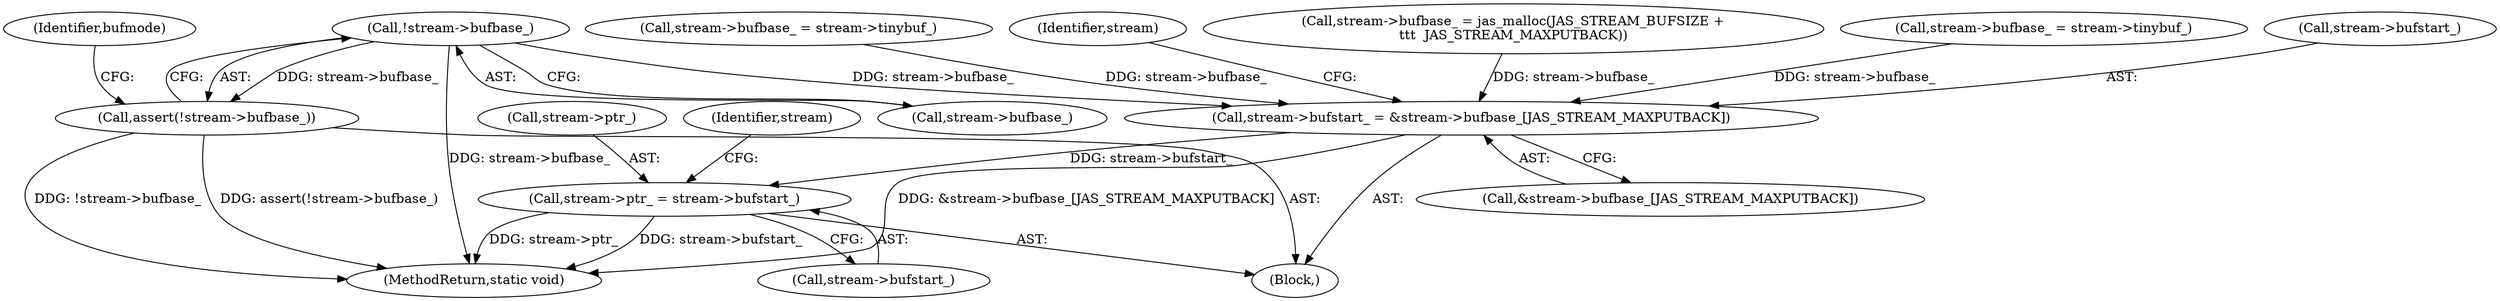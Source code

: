 digraph "0_jasper_d42b2388f7f8e0332c846675133acea151fc557a_30@pointer" {
"1000116" [label="(Call,!stream->bufbase_)"];
"1000115" [label="(Call,assert(!stream->bufbase_))"];
"1000193" [label="(Call,stream->bufstart_ = &stream->bufbase_[JAS_STREAM_MAXPUTBACK])"];
"1000203" [label="(Call,stream->ptr_ = stream->bufstart_)"];
"1000151" [label="(Call,stream->bufbase_ = stream->tinybuf_)"];
"1000193" [label="(Call,stream->bufstart_ = &stream->bufbase_[JAS_STREAM_MAXPUTBACK])"];
"1000212" [label="(Identifier,stream)"];
"1000117" [label="(Call,stream->bufbase_)"];
"1000203" [label="(Call,stream->ptr_ = stream->bufstart_)"];
"1000205" [label="(Identifier,stream)"];
"1000130" [label="(Call,stream->bufbase_ = jas_malloc(JAS_STREAM_BUFSIZE +\n\t\t\t  JAS_STREAM_MAXPUTBACK))"];
"1000204" [label="(Call,stream->ptr_)"];
"1000181" [label="(Call,stream->bufbase_ = stream->tinybuf_)"];
"1000222" [label="(MethodReturn,static void)"];
"1000197" [label="(Call,&stream->bufbase_[JAS_STREAM_MAXPUTBACK])"];
"1000207" [label="(Call,stream->bufstart_)"];
"1000116" [label="(Call,!stream->bufbase_)"];
"1000114" [label="(Block,)"];
"1000194" [label="(Call,stream->bufstart_)"];
"1000122" [label="(Identifier,bufmode)"];
"1000115" [label="(Call,assert(!stream->bufbase_))"];
"1000116" -> "1000115"  [label="AST: "];
"1000116" -> "1000117"  [label="CFG: "];
"1000117" -> "1000116"  [label="AST: "];
"1000115" -> "1000116"  [label="CFG: "];
"1000116" -> "1000222"  [label="DDG: stream->bufbase_"];
"1000116" -> "1000115"  [label="DDG: stream->bufbase_"];
"1000116" -> "1000193"  [label="DDG: stream->bufbase_"];
"1000115" -> "1000114"  [label="AST: "];
"1000122" -> "1000115"  [label="CFG: "];
"1000115" -> "1000222"  [label="DDG: assert(!stream->bufbase_)"];
"1000115" -> "1000222"  [label="DDG: !stream->bufbase_"];
"1000193" -> "1000114"  [label="AST: "];
"1000193" -> "1000197"  [label="CFG: "];
"1000194" -> "1000193"  [label="AST: "];
"1000197" -> "1000193"  [label="AST: "];
"1000205" -> "1000193"  [label="CFG: "];
"1000193" -> "1000222"  [label="DDG: &stream->bufbase_[JAS_STREAM_MAXPUTBACK]"];
"1000151" -> "1000193"  [label="DDG: stream->bufbase_"];
"1000130" -> "1000193"  [label="DDG: stream->bufbase_"];
"1000181" -> "1000193"  [label="DDG: stream->bufbase_"];
"1000193" -> "1000203"  [label="DDG: stream->bufstart_"];
"1000203" -> "1000114"  [label="AST: "];
"1000203" -> "1000207"  [label="CFG: "];
"1000204" -> "1000203"  [label="AST: "];
"1000207" -> "1000203"  [label="AST: "];
"1000212" -> "1000203"  [label="CFG: "];
"1000203" -> "1000222"  [label="DDG: stream->bufstart_"];
"1000203" -> "1000222"  [label="DDG: stream->ptr_"];
}

